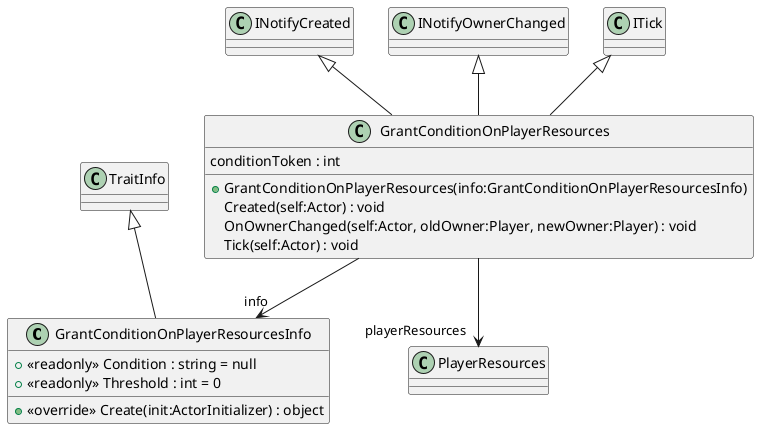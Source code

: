 @startuml
class GrantConditionOnPlayerResourcesInfo {
    + <<readonly>> Condition : string = null
    + <<readonly>> Threshold : int = 0
    + <<override>> Create(init:ActorInitializer) : object
}
class GrantConditionOnPlayerResources {
    conditionToken : int
    + GrantConditionOnPlayerResources(info:GrantConditionOnPlayerResourcesInfo)
    Created(self:Actor) : void
    OnOwnerChanged(self:Actor, oldOwner:Player, newOwner:Player) : void
    Tick(self:Actor) : void
}
TraitInfo <|-- GrantConditionOnPlayerResourcesInfo
INotifyCreated <|-- GrantConditionOnPlayerResources
INotifyOwnerChanged <|-- GrantConditionOnPlayerResources
ITick <|-- GrantConditionOnPlayerResources
GrantConditionOnPlayerResources --> "info" GrantConditionOnPlayerResourcesInfo
GrantConditionOnPlayerResources --> "playerResources" PlayerResources
@enduml
